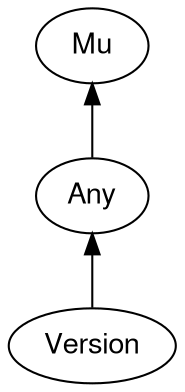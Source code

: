 digraph "perl6-type-graph" {
    rankdir=BT;
    splines=polyline;
    overlap=false; 
    // Types
    "Version" [color="#000000", fontcolor="#000000", href="/type/Version", fontname="FreeSans"];
    "Mu" [color="#000000", fontcolor="#000000", href="/type/Mu", fontname="FreeSans"];
    "Any" [color="#000000", fontcolor="#000000", href="/type/Any", fontname="FreeSans"];

    // Superclasses
    "Version" -> "Any" [color="#000000"];
    "Any" -> "Mu" [color="#000000"];

    // Roles
}
